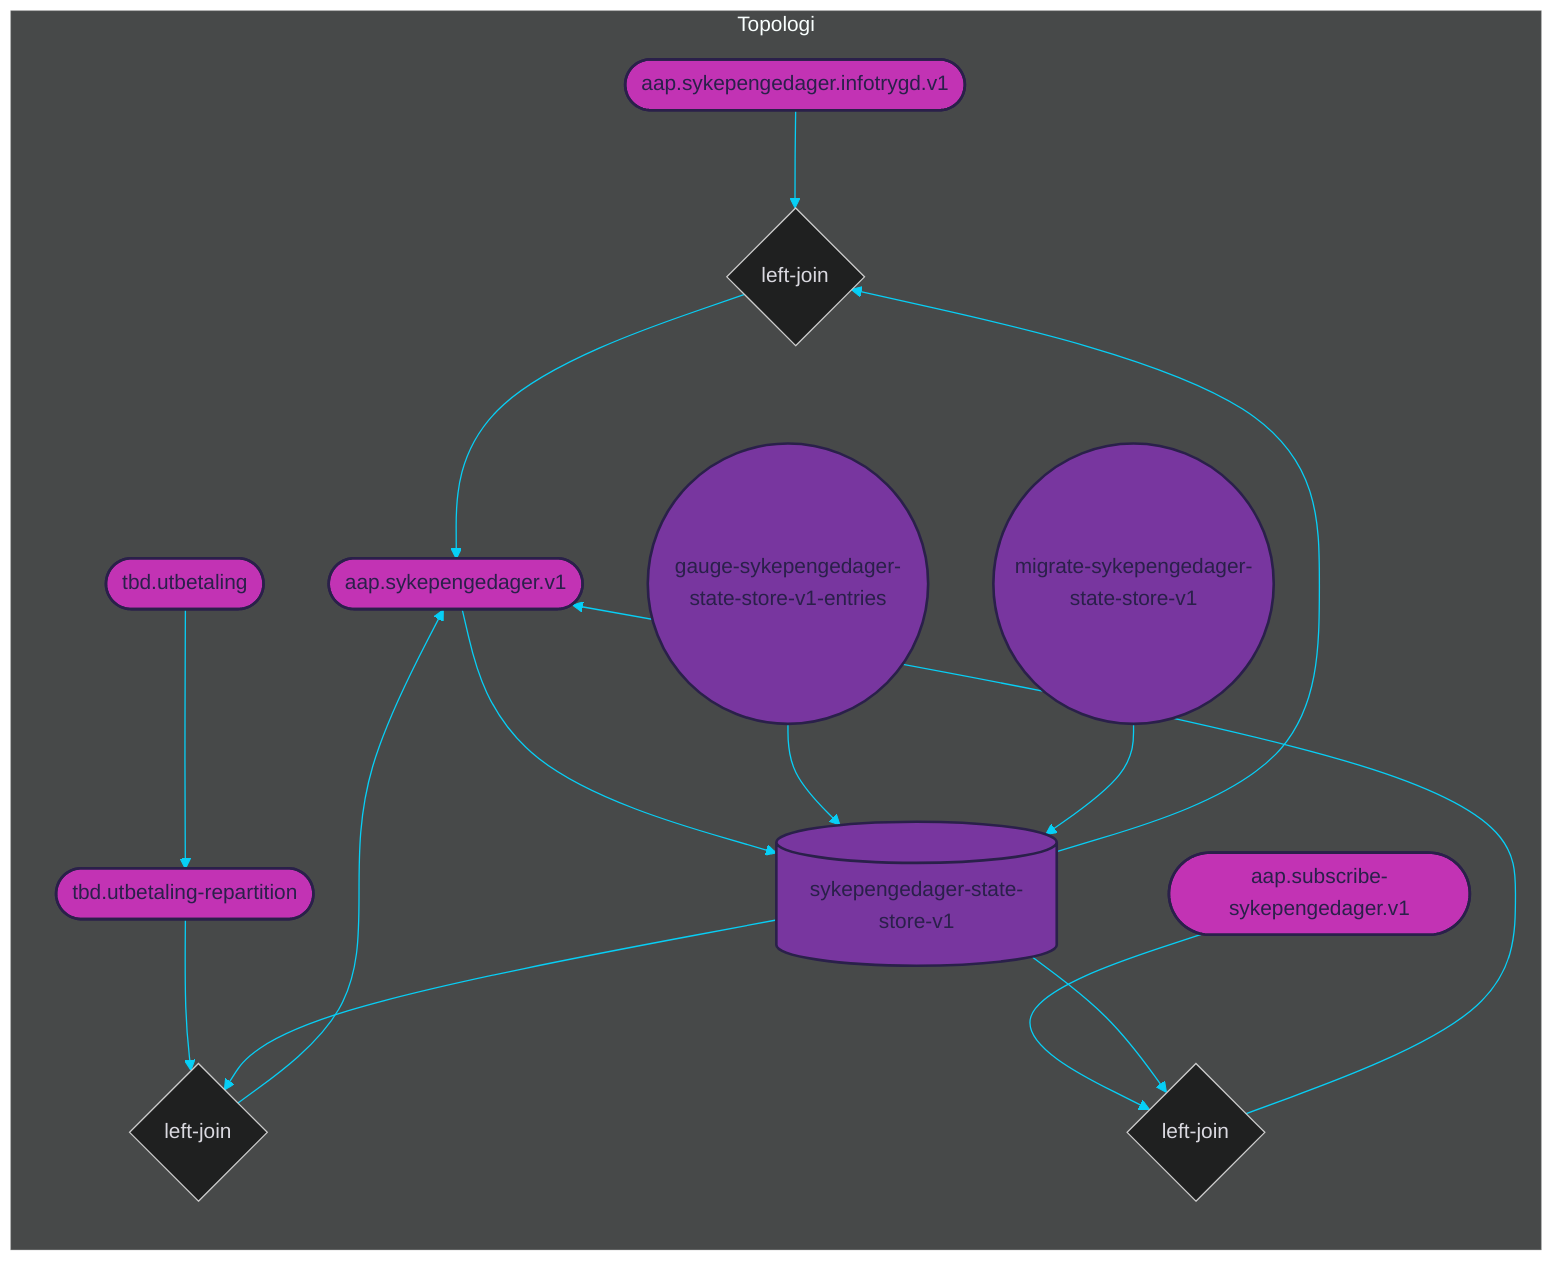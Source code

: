 %%{init: {'theme': 'dark', 'themeVariables': { 'primaryColor': '#07cff6', 'textColor': '#dad9e0', 'lineColor': '#07cff6'}}}%%

graph LR

subgraph Topologi
    %% TOPICS
    aap.sykepengedager.infotrygd.v1([aap.sykepengedager.infotrygd.v1])
	tbd.utbetaling-repartition([tbd.utbetaling-repartition])
	aap.sykepengedager.v1([aap.sykepengedager.v1])
	aap.subscribe-sykepengedager.v1([aap.subscribe-sykepengedager.v1])
	tbd.utbetaling([tbd.utbetaling])

    %% JOINS
    aap.sykepengedager.infotrygd.v1-left-join-aap.sykepengedager.v1{left-join}
	tbd.utbetaling-left-join-aap.sykepengedager.v1{left-join}
	aap.subscribe-sykepengedager.v1-left-join-aap.sykepengedager.v1{left-join}

    %% STATE PROCESSORS
    
    
    %% STATE STORES
    sykepengedager-state-store-v1[(sykepengedager-state-store-v1)]
    
    %% DATABASES
    
    

    %% PROCESSOR API JOBS
    gauge-sykepengedager-state-store-v1-entries((gauge-sykepengedager-state-store-v1-entries))
	migrate-sykepengedager-state-store-v1((migrate-sykepengedager-state-store-v1))
    
    %% JOIN STREAMS
    aap.sykepengedager.infotrygd.v1 --> aap.sykepengedager.infotrygd.v1-left-join-aap.sykepengedager.v1
	sykepengedager-state-store-v1 --> aap.sykepengedager.infotrygd.v1-left-join-aap.sykepengedager.v1
	aap.sykepengedager.infotrygd.v1-left-join-aap.sykepengedager.v1 --> aap.sykepengedager.v1
	tbd.utbetaling-repartition --> tbd.utbetaling-left-join-aap.sykepengedager.v1
	sykepengedager-state-store-v1 --> tbd.utbetaling-left-join-aap.sykepengedager.v1
	tbd.utbetaling-left-join-aap.sykepengedager.v1 --> aap.sykepengedager.v1
	aap.subscribe-sykepengedager.v1 --> aap.subscribe-sykepengedager.v1-left-join-aap.sykepengedager.v1
	sykepengedager-state-store-v1 --> aap.subscribe-sykepengedager.v1-left-join-aap.sykepengedager.v1
	aap.subscribe-sykepengedager.v1-left-join-aap.sykepengedager.v1 --> aap.sykepengedager.v1

    %% TABLE STREAMS
    aap.sykepengedager.v1 --> sykepengedager-state-store-v1

    %% JOB STREAMS
    gauge-sykepengedager-state-store-v1-entries --> sykepengedager-state-store-v1
	migrate-sykepengedager-state-store-v1 --> sykepengedager-state-store-v1
    
    %% BRANCH STREAMS
    

    %% REPARTITION STREAMS
    
    
    %% BASIC STREAMS
    tbd.utbetaling --> tbd.utbetaling-repartition
    
    %% CUSTOM PROCESS STREAMS
    
end

%% COLORS
%% light    #dad9e0
%% purple   #78369f
%% pink     #c233b4
%% dark     #2a204a
%% blue     #07cff6

%% STYLES
style aap.sykepengedager.infotrygd.v1 fill:#c233b4, stroke:#2a204a, stroke-width:2px, color:#2a204a
style tbd.utbetaling-repartition fill:#c233b4, stroke:#2a204a, stroke-width:2px, color:#2a204a
style aap.sykepengedager.v1 fill:#c233b4, stroke:#2a204a, stroke-width:2px, color:#2a204a
style aap.subscribe-sykepengedager.v1 fill:#c233b4, stroke:#2a204a, stroke-width:2px, color:#2a204a
style tbd.utbetaling fill:#c233b4, stroke:#2a204a, stroke-width:2px, color:#2a204a
style sykepengedager-state-store-v1 fill:#78369f, stroke:#2a204a, stroke-width:2px, color:#2a204a
style gauge-sykepengedager-state-store-v1-entries fill:#78369f, stroke:#2a204a, stroke-width:2px, color:#2a204a
style migrate-sykepengedager-state-store-v1 fill:#78369f, stroke:#2a204a, stroke-width:2px, color:#2a204a